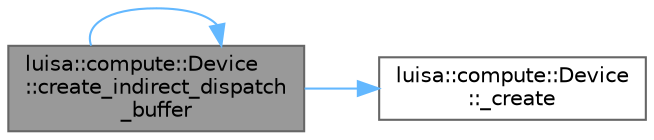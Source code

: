 digraph "luisa::compute::Device::create_indirect_dispatch_buffer"
{
 // LATEX_PDF_SIZE
  bgcolor="transparent";
  edge [fontname=Helvetica,fontsize=10,labelfontname=Helvetica,labelfontsize=10];
  node [fontname=Helvetica,fontsize=10,shape=box,height=0.2,width=0.4];
  rankdir="LR";
  Node1 [id="Node000001",label="luisa::compute::Device\l::create_indirect_dispatch\l_buffer",height=0.2,width=0.4,color="gray40", fillcolor="grey60", style="filled", fontcolor="black",tooltip=" "];
  Node1 -> Node2 [id="edge1_Node000001_Node000002",color="steelblue1",style="solid",tooltip=" "];
  Node2 [id="Node000002",label="luisa::compute::Device\l::_create",height=0.2,width=0.4,color="grey40", fillcolor="white", style="filled",URL="$classluisa_1_1compute_1_1_device.html#a989b9aac0ea5d2b4e432c05b6fe821f5",tooltip=" "];
  Node1 -> Node1 [id="edge2_Node000001_Node000001",color="steelblue1",style="solid",tooltip=" "];
}
